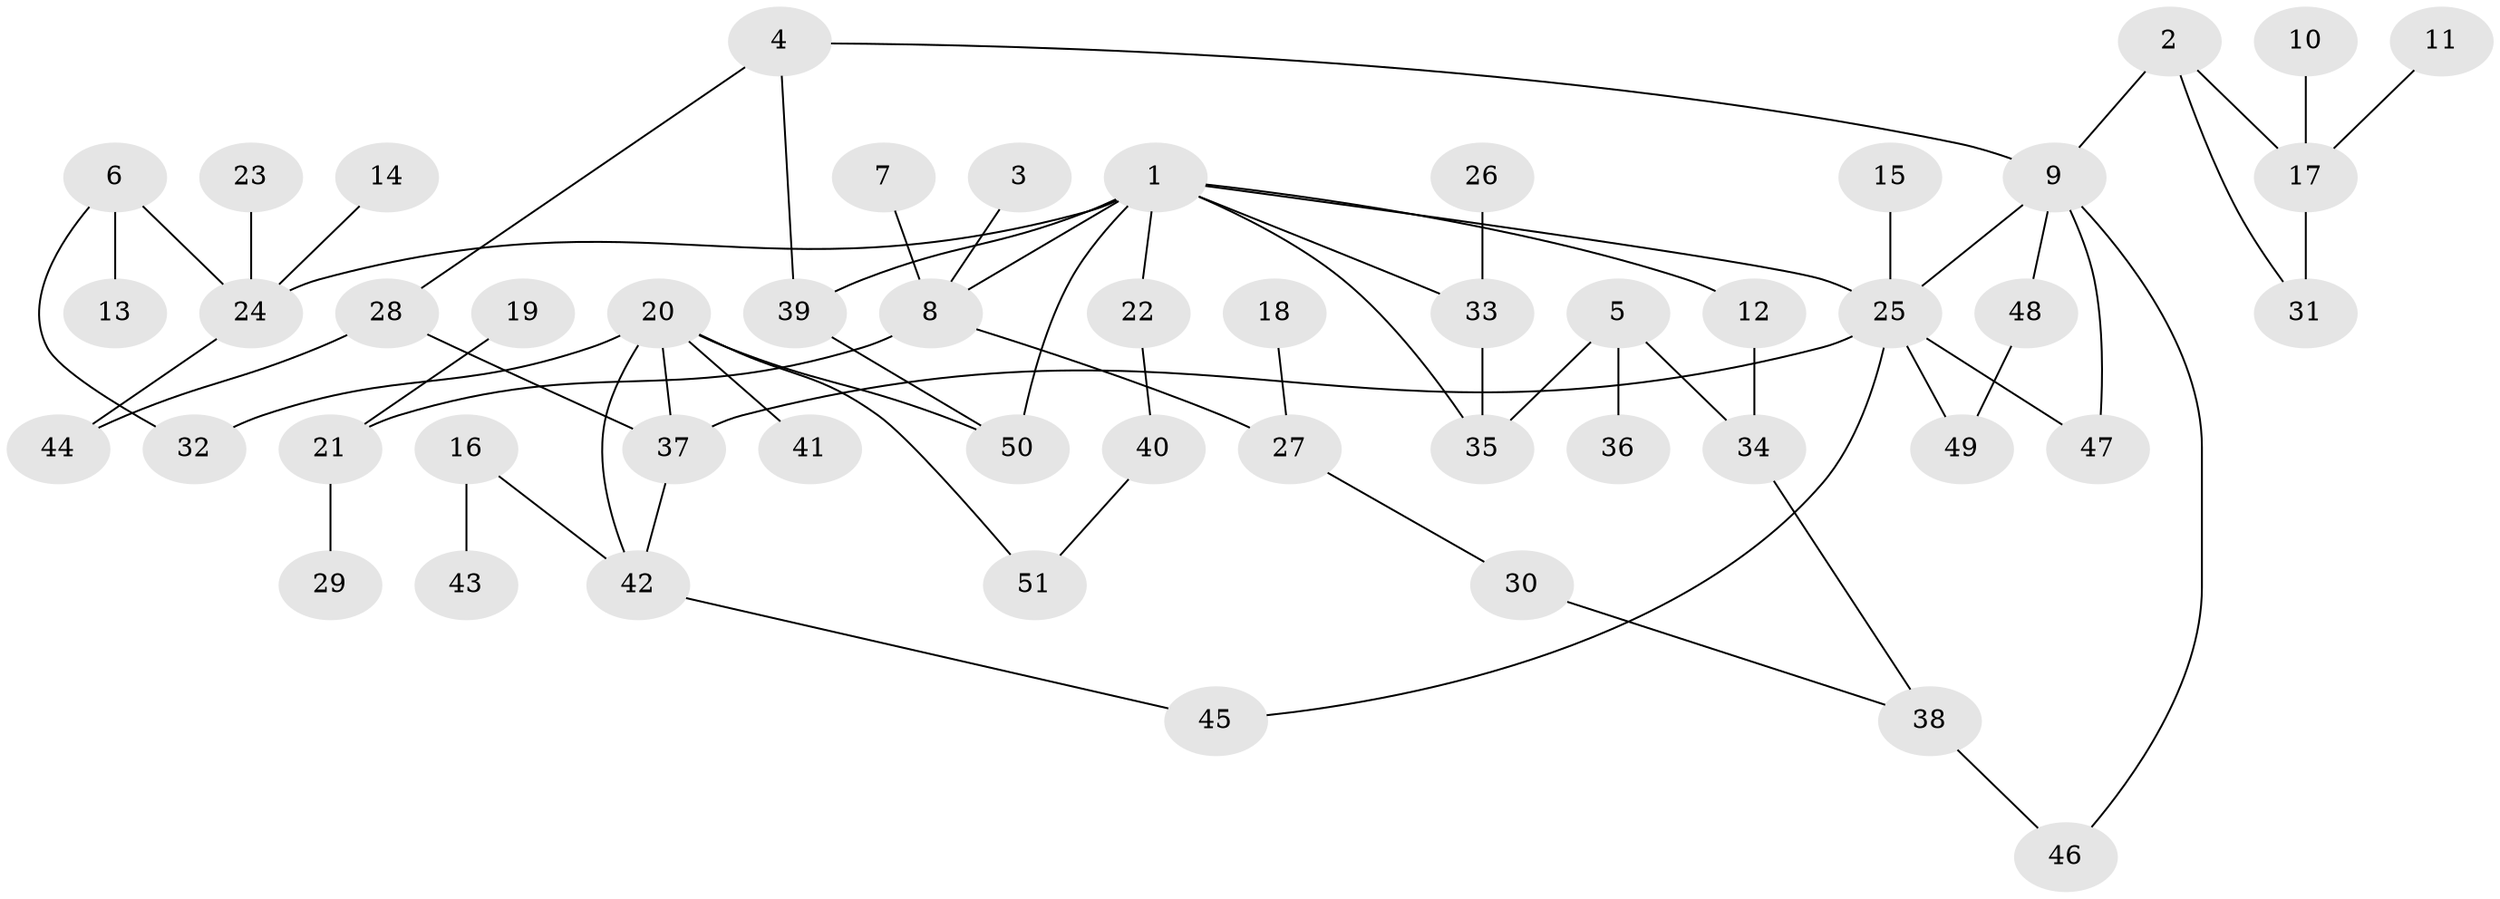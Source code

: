 // original degree distribution, {6: 0.029411764705882353, 7: 0.00980392156862745, 3: 0.13725490196078433, 8: 0.00980392156862745, 4: 0.0784313725490196, 2: 0.35294117647058826, 5: 0.049019607843137254, 1: 0.3333333333333333}
// Generated by graph-tools (version 1.1) at 2025/36/03/04/25 23:36:10]
// undirected, 51 vertices, 66 edges
graph export_dot {
  node [color=gray90,style=filled];
  1;
  2;
  3;
  4;
  5;
  6;
  7;
  8;
  9;
  10;
  11;
  12;
  13;
  14;
  15;
  16;
  17;
  18;
  19;
  20;
  21;
  22;
  23;
  24;
  25;
  26;
  27;
  28;
  29;
  30;
  31;
  32;
  33;
  34;
  35;
  36;
  37;
  38;
  39;
  40;
  41;
  42;
  43;
  44;
  45;
  46;
  47;
  48;
  49;
  50;
  51;
  1 -- 8 [weight=1.0];
  1 -- 12 [weight=1.0];
  1 -- 22 [weight=1.0];
  1 -- 24 [weight=1.0];
  1 -- 25 [weight=1.0];
  1 -- 33 [weight=1.0];
  1 -- 35 [weight=1.0];
  1 -- 39 [weight=1.0];
  1 -- 50 [weight=1.0];
  2 -- 9 [weight=1.0];
  2 -- 17 [weight=1.0];
  2 -- 31 [weight=1.0];
  3 -- 8 [weight=1.0];
  4 -- 9 [weight=1.0];
  4 -- 28 [weight=1.0];
  4 -- 39 [weight=1.0];
  5 -- 34 [weight=2.0];
  5 -- 35 [weight=1.0];
  5 -- 36 [weight=1.0];
  6 -- 13 [weight=1.0];
  6 -- 24 [weight=1.0];
  6 -- 32 [weight=1.0];
  7 -- 8 [weight=1.0];
  8 -- 21 [weight=1.0];
  8 -- 27 [weight=1.0];
  9 -- 25 [weight=1.0];
  9 -- 46 [weight=1.0];
  9 -- 47 [weight=1.0];
  9 -- 48 [weight=1.0];
  10 -- 17 [weight=1.0];
  11 -- 17 [weight=1.0];
  12 -- 34 [weight=1.0];
  14 -- 24 [weight=1.0];
  15 -- 25 [weight=1.0];
  16 -- 42 [weight=1.0];
  16 -- 43 [weight=1.0];
  17 -- 31 [weight=1.0];
  18 -- 27 [weight=1.0];
  19 -- 21 [weight=1.0];
  20 -- 32 [weight=1.0];
  20 -- 37 [weight=1.0];
  20 -- 41 [weight=1.0];
  20 -- 42 [weight=1.0];
  20 -- 50 [weight=1.0];
  20 -- 51 [weight=1.0];
  21 -- 29 [weight=1.0];
  22 -- 40 [weight=1.0];
  23 -- 24 [weight=1.0];
  24 -- 44 [weight=1.0];
  25 -- 37 [weight=1.0];
  25 -- 45 [weight=1.0];
  25 -- 47 [weight=1.0];
  25 -- 49 [weight=1.0];
  26 -- 33 [weight=1.0];
  27 -- 30 [weight=1.0];
  28 -- 37 [weight=1.0];
  28 -- 44 [weight=1.0];
  30 -- 38 [weight=1.0];
  33 -- 35 [weight=1.0];
  34 -- 38 [weight=1.0];
  37 -- 42 [weight=1.0];
  38 -- 46 [weight=1.0];
  39 -- 50 [weight=1.0];
  40 -- 51 [weight=1.0];
  42 -- 45 [weight=1.0];
  48 -- 49 [weight=1.0];
}
